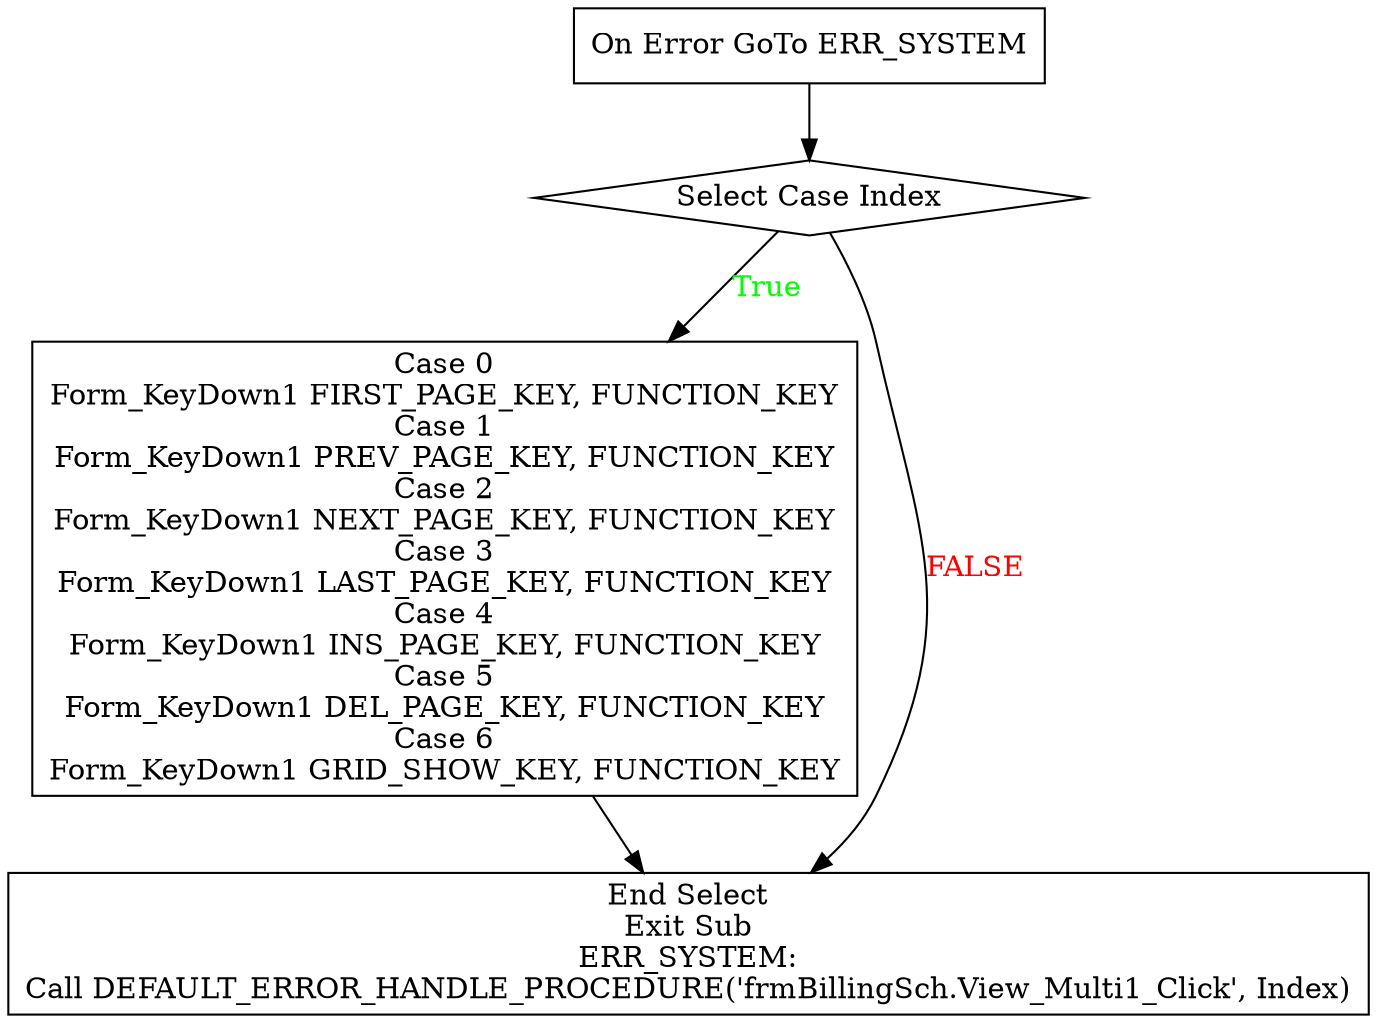digraph G{
Node_1 [ label ="On Error GoTo ERR_SYSTEM",shape="box"];
Node_2 [ label ="Select Case Index",shape="diamond"];
Node_3 [ label ="Case 0\nForm_KeyDown1 FIRST_PAGE_KEY, FUNCTION_KEY\nCase 1\nForm_KeyDown1 PREV_PAGE_KEY, FUNCTION_KEY\nCase 2\nForm_KeyDown1 NEXT_PAGE_KEY, FUNCTION_KEY\nCase 3\nForm_KeyDown1 LAST_PAGE_KEY, FUNCTION_KEY\nCase 4\nForm_KeyDown1 INS_PAGE_KEY, FUNCTION_KEY\nCase 5\nForm_KeyDown1 DEL_PAGE_KEY, FUNCTION_KEY\nCase 6\nForm_KeyDown1 GRID_SHOW_KEY, FUNCTION_KEY",shape="box"];
Node_4 [ label ="End Select\nExit Sub\nERR_SYSTEM:\nCall DEFAULT_ERROR_HANDLE_PROCEDURE('frmBillingSch.View_Multi1_Click', Index)",shape="box"];
Node_2 -> Node_3 [label="True",fontcolor="GREEN"];
Node_1 -> Node_2;
Node_2 -> Node_4 [label="FALSE",fontcolor="RED"];
Node_3 -> Node_4;
}
